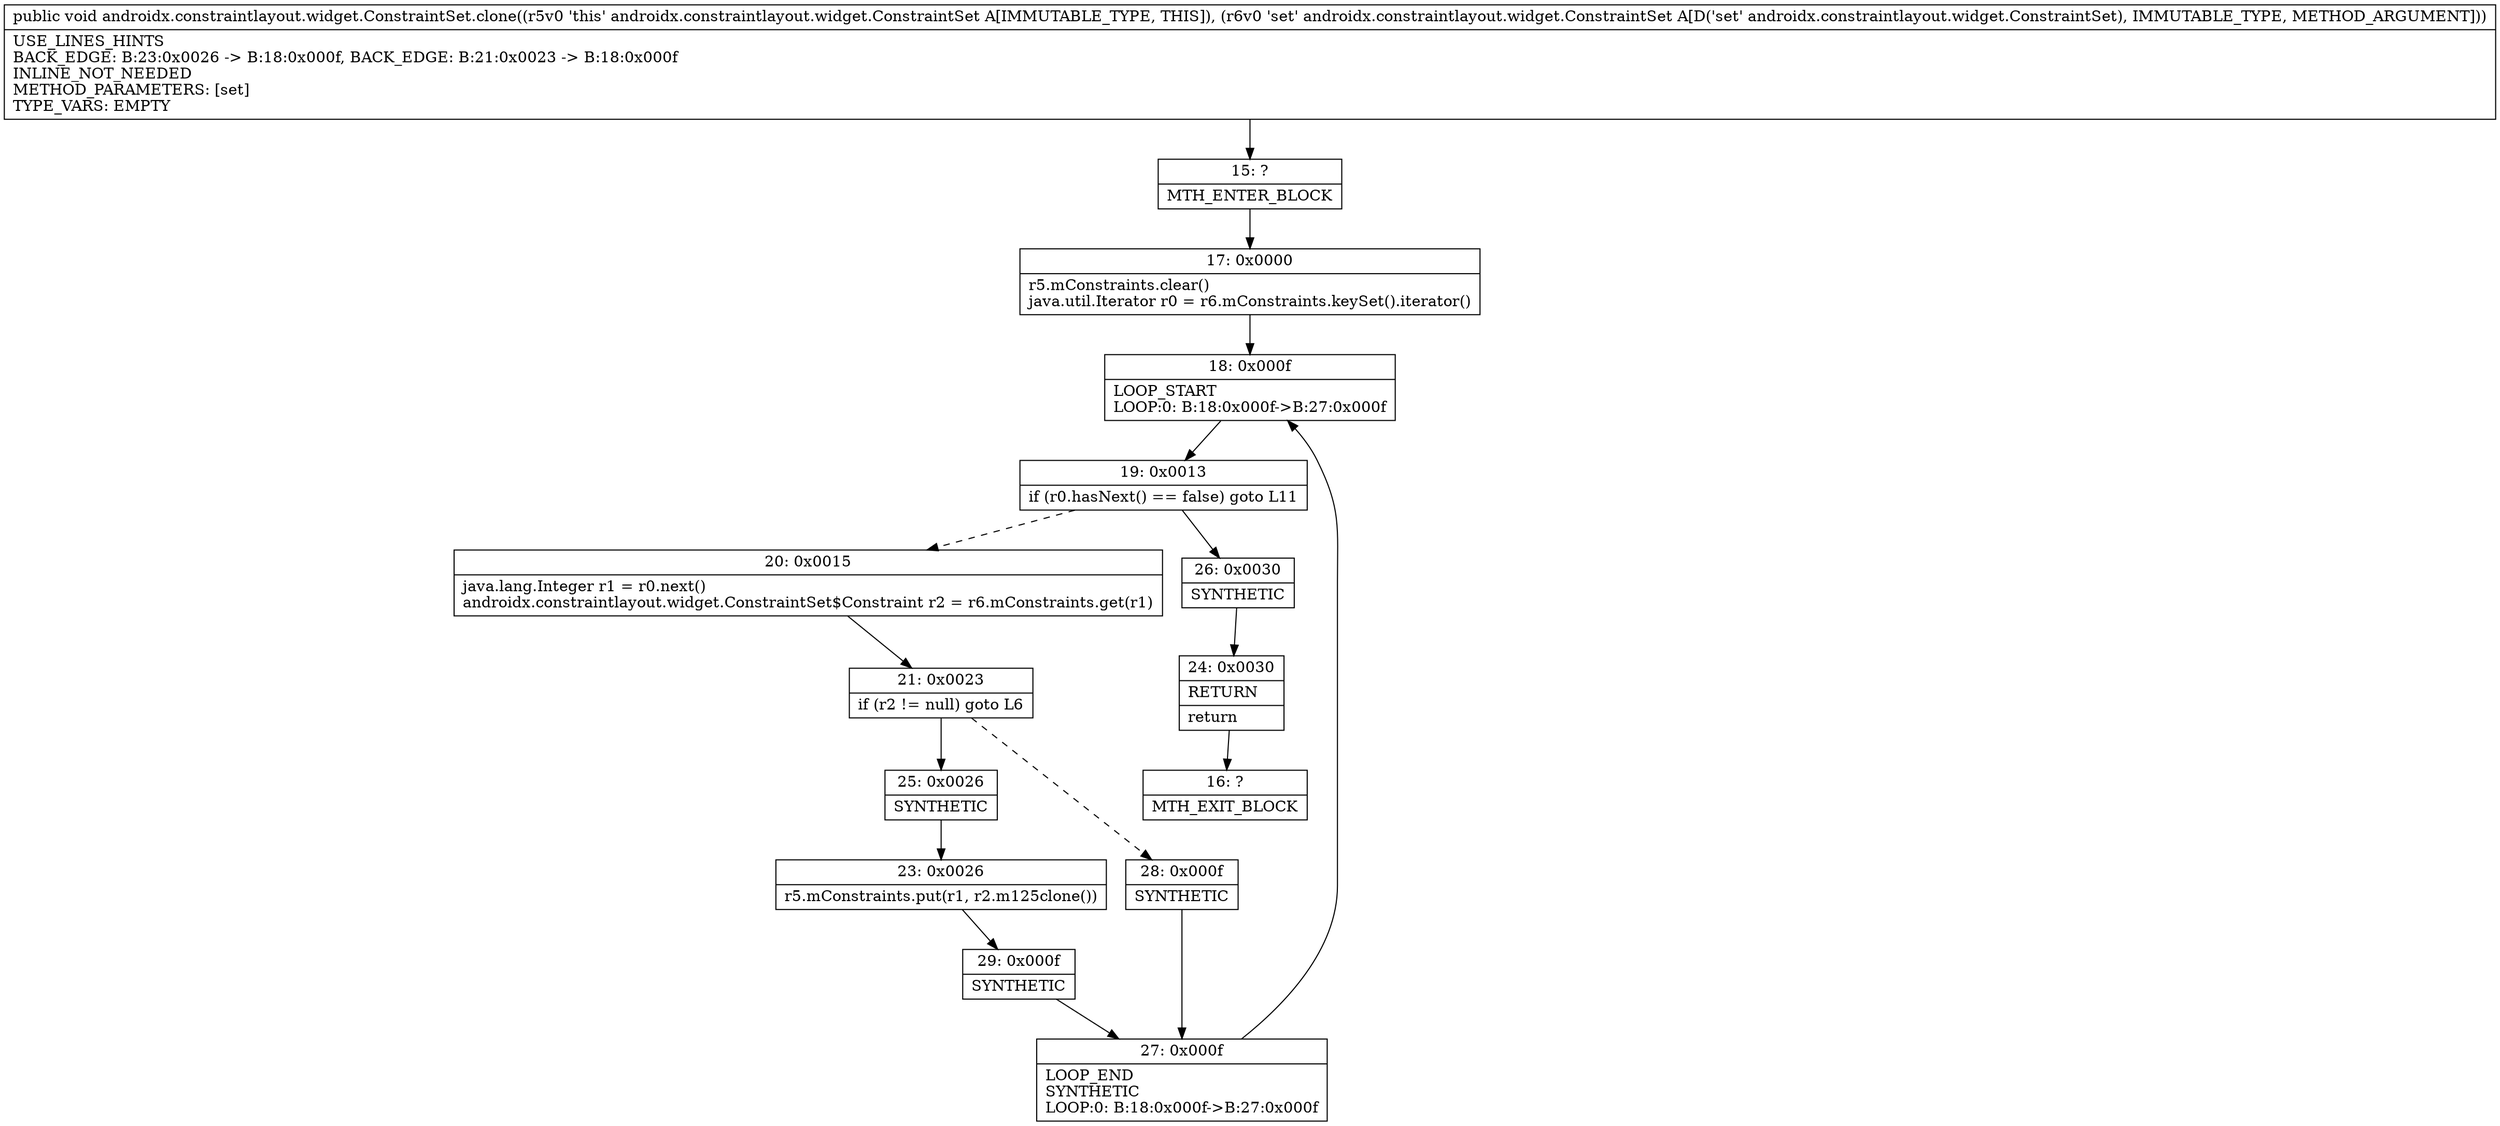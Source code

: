 digraph "CFG forandroidx.constraintlayout.widget.ConstraintSet.clone(Landroidx\/constraintlayout\/widget\/ConstraintSet;)V" {
Node_15 [shape=record,label="{15\:\ ?|MTH_ENTER_BLOCK\l}"];
Node_17 [shape=record,label="{17\:\ 0x0000|r5.mConstraints.clear()\ljava.util.Iterator r0 = r6.mConstraints.keySet().iterator()\l}"];
Node_18 [shape=record,label="{18\:\ 0x000f|LOOP_START\lLOOP:0: B:18:0x000f\-\>B:27:0x000f\l}"];
Node_19 [shape=record,label="{19\:\ 0x0013|if (r0.hasNext() == false) goto L11\l}"];
Node_20 [shape=record,label="{20\:\ 0x0015|java.lang.Integer r1 = r0.next()\landroidx.constraintlayout.widget.ConstraintSet$Constraint r2 = r6.mConstraints.get(r1)\l}"];
Node_21 [shape=record,label="{21\:\ 0x0023|if (r2 != null) goto L6\l}"];
Node_25 [shape=record,label="{25\:\ 0x0026|SYNTHETIC\l}"];
Node_23 [shape=record,label="{23\:\ 0x0026|r5.mConstraints.put(r1, r2.m125clone())\l}"];
Node_29 [shape=record,label="{29\:\ 0x000f|SYNTHETIC\l}"];
Node_27 [shape=record,label="{27\:\ 0x000f|LOOP_END\lSYNTHETIC\lLOOP:0: B:18:0x000f\-\>B:27:0x000f\l}"];
Node_28 [shape=record,label="{28\:\ 0x000f|SYNTHETIC\l}"];
Node_26 [shape=record,label="{26\:\ 0x0030|SYNTHETIC\l}"];
Node_24 [shape=record,label="{24\:\ 0x0030|RETURN\l|return\l}"];
Node_16 [shape=record,label="{16\:\ ?|MTH_EXIT_BLOCK\l}"];
MethodNode[shape=record,label="{public void androidx.constraintlayout.widget.ConstraintSet.clone((r5v0 'this' androidx.constraintlayout.widget.ConstraintSet A[IMMUTABLE_TYPE, THIS]), (r6v0 'set' androidx.constraintlayout.widget.ConstraintSet A[D('set' androidx.constraintlayout.widget.ConstraintSet), IMMUTABLE_TYPE, METHOD_ARGUMENT]))  | USE_LINES_HINTS\lBACK_EDGE: B:23:0x0026 \-\> B:18:0x000f, BACK_EDGE: B:21:0x0023 \-\> B:18:0x000f\lINLINE_NOT_NEEDED\lMETHOD_PARAMETERS: [set]\lTYPE_VARS: EMPTY\l}"];
MethodNode -> Node_15;Node_15 -> Node_17;
Node_17 -> Node_18;
Node_18 -> Node_19;
Node_19 -> Node_20[style=dashed];
Node_19 -> Node_26;
Node_20 -> Node_21;
Node_21 -> Node_25;
Node_21 -> Node_28[style=dashed];
Node_25 -> Node_23;
Node_23 -> Node_29;
Node_29 -> Node_27;
Node_27 -> Node_18;
Node_28 -> Node_27;
Node_26 -> Node_24;
Node_24 -> Node_16;
}

